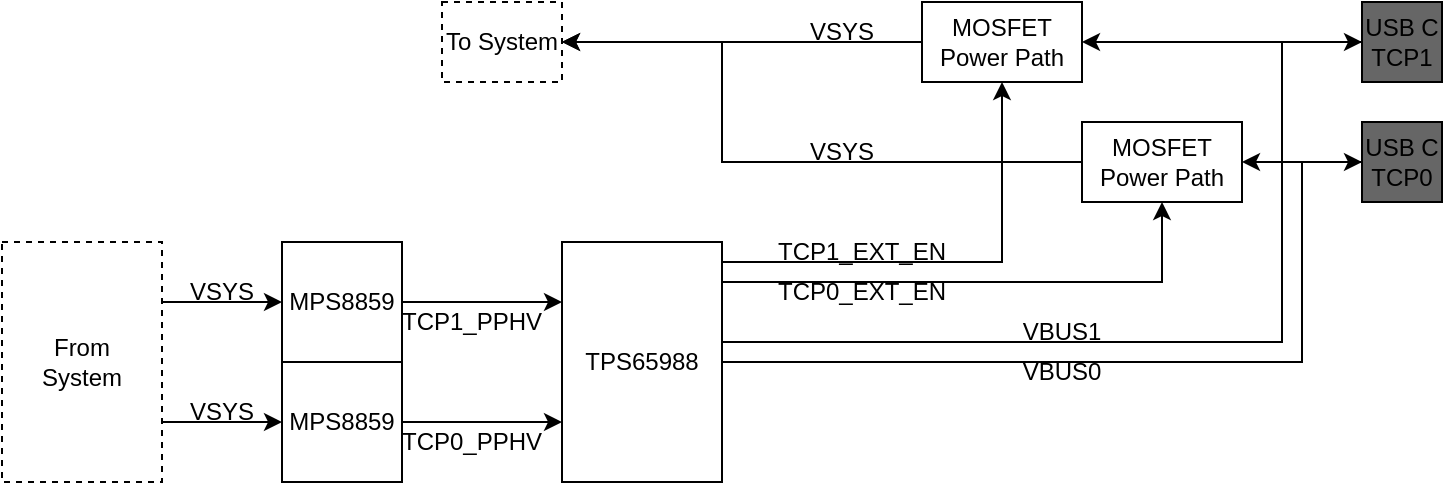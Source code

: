 <mxfile>
    <diagram id="zIemd-INqjAgDQGE2p8W" name="Page-1">
        <mxGraphModel dx="927" dy="556" grid="1" gridSize="10" guides="1" tooltips="1" connect="1" arrows="1" fold="1" page="1" pageScale="1" pageWidth="850" pageHeight="1100" math="0" shadow="0">
            <root>
                <mxCell id="0"/>
                <mxCell id="1" parent="0"/>
                <mxCell id="10" style="edgeStyle=orthogonalEdgeStyle;html=1;exitX=1;exitY=0;exitDx=0;exitDy=10;exitPerimeter=0;entryX=0.5;entryY=1;entryDx=0;entryDy=0;rounded=0;" edge="1" parent="1" source="2" target="4">
                    <mxGeometry relative="1" as="geometry"/>
                </mxCell>
                <mxCell id="11" style="edgeStyle=orthogonalEdgeStyle;html=1;exitX=1;exitY=0;exitDx=0;exitDy=20;exitPerimeter=0;entryX=0.5;entryY=1;entryDx=0;entryDy=0;rounded=0;" edge="1" parent="1" source="2" target="3">
                    <mxGeometry relative="1" as="geometry"/>
                </mxCell>
                <mxCell id="24" style="edgeStyle=orthogonalEdgeStyle;html=1;exitX=1;exitY=0;exitDx=0;exitDy=50;exitPerimeter=0;entryX=0;entryY=0.5;entryDx=0;entryDy=0;rounded=0;" edge="1" parent="1" source="2" target="6">
                    <mxGeometry relative="1" as="geometry">
                        <Array as="points">
                            <mxPoint x="720" y="370"/>
                            <mxPoint x="720" y="220"/>
                        </Array>
                    </mxGeometry>
                </mxCell>
                <mxCell id="25" style="edgeStyle=orthogonalEdgeStyle;html=1;exitX=1;exitY=0;exitDx=0;exitDy=60;exitPerimeter=0;entryX=0;entryY=0.5;entryDx=0;entryDy=0;rounded=0;" edge="1" parent="1" source="2" target="5">
                    <mxGeometry relative="1" as="geometry">
                        <Array as="points">
                            <mxPoint x="730" y="380"/>
                            <mxPoint x="730" y="280"/>
                        </Array>
                    </mxGeometry>
                </mxCell>
                <mxCell id="2" value="TPS65988" style="rounded=0;whiteSpace=wrap;html=1;points=[[1,0,0,0,10],[1,0,0,0,20],[1,0,0,0,30],[1,0,0,0,40],[1,0,0,0,50],[1,0,0,0,60],[1,0,0,0,70],[1,0,0,0,80],[1,0,0,0,90],[1,0,0,0,100],[1,0,0,0,110],[0,0,0,0,10],[0,0,0,0,20],[0,0,0,0,30],[0,0,0,0,40],[0,0,0,0,50],[0,0,0,0,60],[0,0,0,0,70],[0,0,0,0,80],[0,0,0,0,90],[0,0,0,0,100],[0,0,0,0,110],[0,0,0,10,0],[0,0,0,20,0],[0,0,0,30,0],[0,0,0,40,0],[0,0,0,50,0],[0,0,0,60,0],[0,0,0,70,0],[0,1,0,10,0],[0,1,0,20,0],[0,1,0,30,0],[0,1,0,40,0],[0,1,0,50,0],[0,1,0,60,0],[0,1,0,70,0]];" vertex="1" parent="1">
                    <mxGeometry x="360" y="320" width="80" height="120" as="geometry"/>
                </mxCell>
                <mxCell id="16" style="edgeStyle=orthogonalEdgeStyle;html=1;exitX=0;exitY=0.5;exitDx=0;exitDy=0;entryX=1;entryY=0.5;entryDx=0;entryDy=0;rounded=0;" edge="1" parent="1" source="3" target="15">
                    <mxGeometry relative="1" as="geometry">
                        <Array as="points">
                            <mxPoint x="440" y="280"/>
                            <mxPoint x="440" y="220"/>
                        </Array>
                    </mxGeometry>
                </mxCell>
                <mxCell id="3" value="MOSFET&lt;br style=&quot;border-color: var(--border-color);&quot;&gt;Power Path" style="rounded=0;whiteSpace=wrap;html=1;" vertex="1" parent="1">
                    <mxGeometry x="620" y="260" width="80" height="40" as="geometry"/>
                </mxCell>
                <mxCell id="17" style="edgeStyle=orthogonalEdgeStyle;html=1;exitX=0;exitY=0.5;exitDx=0;exitDy=0;entryX=1;entryY=0.5;entryDx=0;entryDy=0;rounded=0;" edge="1" parent="1" source="4" target="15">
                    <mxGeometry relative="1" as="geometry"/>
                </mxCell>
                <mxCell id="4" value="MOSFET&lt;br&gt;Power Path" style="rounded=0;whiteSpace=wrap;html=1;" vertex="1" parent="1">
                    <mxGeometry x="540" y="200" width="80" height="40" as="geometry"/>
                </mxCell>
                <mxCell id="12" style="edgeStyle=orthogonalEdgeStyle;html=1;exitX=0;exitY=0.5;exitDx=0;exitDy=0;entryX=1;entryY=0.5;entryDx=0;entryDy=0;" edge="1" parent="1" source="5" target="3">
                    <mxGeometry relative="1" as="geometry"/>
                </mxCell>
                <mxCell id="5" value="USB C&lt;br&gt;TCP0" style="rounded=0;whiteSpace=wrap;html=1;fillColor=#666666;" vertex="1" parent="1">
                    <mxGeometry x="760" y="260" width="40" height="40" as="geometry"/>
                </mxCell>
                <mxCell id="13" style="edgeStyle=orthogonalEdgeStyle;html=1;exitX=0;exitY=0.5;exitDx=0;exitDy=0;entryX=1;entryY=0.5;entryDx=0;entryDy=0;rounded=0;" edge="1" parent="1" source="6" target="4">
                    <mxGeometry relative="1" as="geometry"/>
                </mxCell>
                <mxCell id="6" value="USB C&lt;br&gt;TCP1" style="rounded=0;whiteSpace=wrap;html=1;fillColor=#666666;" vertex="1" parent="1">
                    <mxGeometry x="760" y="200" width="40" height="40" as="geometry"/>
                </mxCell>
                <mxCell id="15" value="To System" style="rounded=0;whiteSpace=wrap;html=1;dashed=1;" vertex="1" parent="1">
                    <mxGeometry x="300" y="200" width="60" height="40" as="geometry"/>
                </mxCell>
                <mxCell id="22" style="edgeStyle=orthogonalEdgeStyle;html=1;exitX=1;exitY=0.5;exitDx=0;exitDy=0;entryX=0;entryY=0;entryDx=0;entryDy=30;entryPerimeter=0;rounded=0;" edge="1" parent="1" source="18" target="2">
                    <mxGeometry relative="1" as="geometry"/>
                </mxCell>
                <mxCell id="18" value="MPS8859" style="rounded=0;whiteSpace=wrap;html=1;" vertex="1" parent="1">
                    <mxGeometry x="220" y="320" width="60" height="60" as="geometry"/>
                </mxCell>
                <mxCell id="21" style="edgeStyle=orthogonalEdgeStyle;html=1;exitX=1;exitY=0.5;exitDx=0;exitDy=0;entryX=0;entryY=0;entryDx=0;entryDy=90;entryPerimeter=0;rounded=0;" edge="1" parent="1" source="20" target="2">
                    <mxGeometry relative="1" as="geometry"/>
                </mxCell>
                <mxCell id="20" value="MPS8859" style="rounded=0;whiteSpace=wrap;html=1;" vertex="1" parent="1">
                    <mxGeometry x="220" y="380" width="60" height="60" as="geometry"/>
                </mxCell>
                <mxCell id="28" value="VBUS0" style="text;html=1;strokeColor=none;fillColor=none;align=center;verticalAlign=middle;whiteSpace=wrap;rounded=0;" vertex="1" parent="1">
                    <mxGeometry x="580" y="380" width="60" height="10" as="geometry"/>
                </mxCell>
                <mxCell id="29" value="VBUS1" style="text;html=1;strokeColor=none;fillColor=none;align=center;verticalAlign=middle;whiteSpace=wrap;rounded=0;" vertex="1" parent="1">
                    <mxGeometry x="580" y="360" width="60" height="10" as="geometry"/>
                </mxCell>
                <mxCell id="30" value="TCP1_PPHV" style="text;html=1;strokeColor=none;fillColor=none;align=center;verticalAlign=middle;whiteSpace=wrap;rounded=0;" vertex="1" parent="1">
                    <mxGeometry x="285" y="350" width="60" height="20" as="geometry"/>
                </mxCell>
                <mxCell id="31" value="TCP0_PPHV" style="text;html=1;strokeColor=none;fillColor=none;align=center;verticalAlign=middle;whiteSpace=wrap;rounded=0;" vertex="1" parent="1">
                    <mxGeometry x="285" y="410" width="60" height="20" as="geometry"/>
                </mxCell>
                <mxCell id="32" value="TCP1_EXT_EN" style="text;html=1;strokeColor=none;fillColor=none;align=center;verticalAlign=middle;whiteSpace=wrap;rounded=0;" vertex="1" parent="1">
                    <mxGeometry x="460" y="320" width="100" height="10" as="geometry"/>
                </mxCell>
                <mxCell id="33" value="TCP0_EXT_EN" style="text;html=1;strokeColor=none;fillColor=none;align=center;verticalAlign=middle;whiteSpace=wrap;rounded=0;" vertex="1" parent="1">
                    <mxGeometry x="460" y="340" width="100" height="10" as="geometry"/>
                </mxCell>
                <mxCell id="34" value="VSYS" style="text;html=1;strokeColor=none;fillColor=none;align=center;verticalAlign=middle;whiteSpace=wrap;rounded=0;" vertex="1" parent="1">
                    <mxGeometry x="470" y="210" width="60" height="10" as="geometry"/>
                </mxCell>
                <mxCell id="35" value="VSYS" style="text;html=1;strokeColor=none;fillColor=none;align=center;verticalAlign=middle;whiteSpace=wrap;rounded=0;" vertex="1" parent="1">
                    <mxGeometry x="470" y="270" width="60" height="10" as="geometry"/>
                </mxCell>
                <mxCell id="37" style="edgeStyle=orthogonalEdgeStyle;rounded=0;html=1;exitX=1;exitY=0.25;exitDx=0;exitDy=0;entryX=0;entryY=0.5;entryDx=0;entryDy=0;" edge="1" parent="1" source="36" target="18">
                    <mxGeometry relative="1" as="geometry"/>
                </mxCell>
                <mxCell id="38" style="edgeStyle=orthogonalEdgeStyle;rounded=0;html=1;exitX=1;exitY=0.75;exitDx=0;exitDy=0;entryX=0;entryY=0.5;entryDx=0;entryDy=0;" edge="1" parent="1" source="36" target="20">
                    <mxGeometry relative="1" as="geometry"/>
                </mxCell>
                <mxCell id="36" value="From&lt;br&gt;System" style="rounded=0;whiteSpace=wrap;html=1;dashed=1;" vertex="1" parent="1">
                    <mxGeometry x="80" y="320" width="80" height="120" as="geometry"/>
                </mxCell>
                <mxCell id="40" value="VSYS" style="text;html=1;strokeColor=none;fillColor=none;align=center;verticalAlign=middle;whiteSpace=wrap;rounded=0;" vertex="1" parent="1">
                    <mxGeometry x="160" y="340" width="60" height="10" as="geometry"/>
                </mxCell>
                <mxCell id="41" value="VSYS" style="text;html=1;strokeColor=none;fillColor=none;align=center;verticalAlign=middle;whiteSpace=wrap;rounded=0;" vertex="1" parent="1">
                    <mxGeometry x="160" y="400" width="60" height="10" as="geometry"/>
                </mxCell>
            </root>
        </mxGraphModel>
    </diagram>
</mxfile>